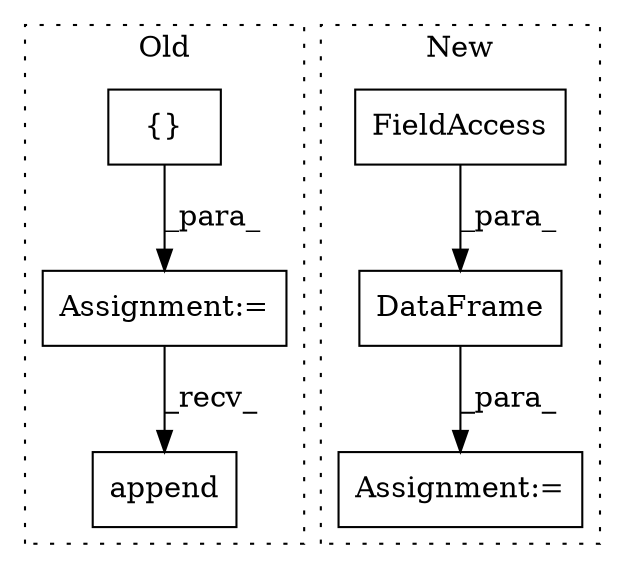 digraph G {
subgraph cluster0 {
1 [label="append" a="32" s="1509,1524" l="7,1" shape="box"];
4 [label="{}" a="4" s="852" l="2" shape="box"];
5 [label="Assignment:=" a="7" s="833" l="1" shape="box"];
label = "Old";
style="dotted";
}
subgraph cluster1 {
2 [label="DataFrame" a="32" s="848,894" l="10,1" shape="box"];
3 [label="Assignment:=" a="7" s="847" l="1" shape="box"];
6 [label="FieldAccess" a="22" s="872" l="22" shape="box"];
label = "New";
style="dotted";
}
2 -> 3 [label="_para_"];
4 -> 5 [label="_para_"];
5 -> 1 [label="_recv_"];
6 -> 2 [label="_para_"];
}
